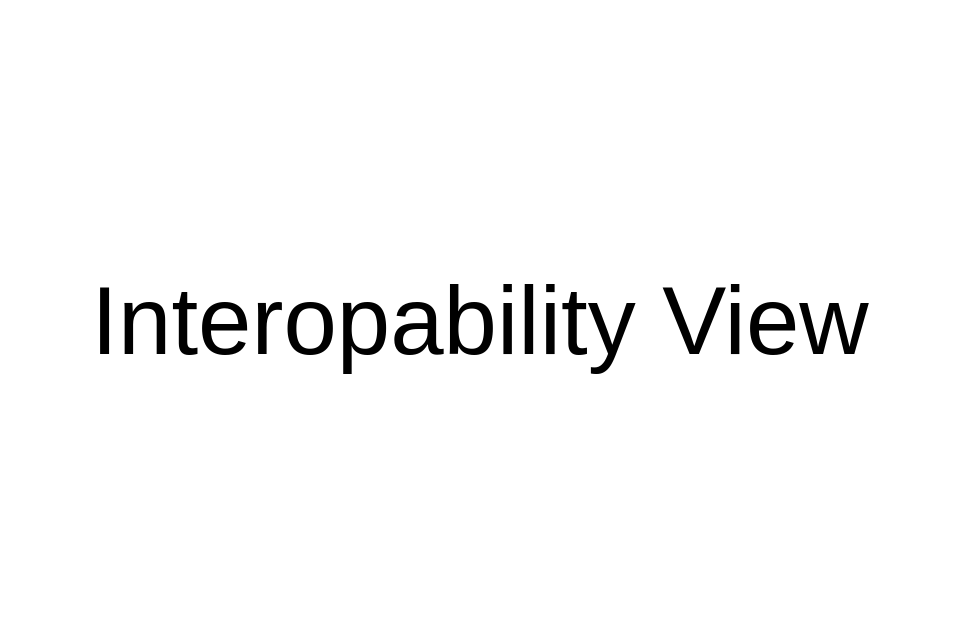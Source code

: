 <mxfile compressed="false" version="18.0.8" type="google">
  <diagram name="INTEROPERABILITY VIEW" id="elSWU1GVEchQaEP6zHaq">
    <mxGraphModel grid="1" page="1" gridSize="10" guides="1" tooltips="1" connect="1" arrows="1" fold="1" pageScale="1" pageWidth="827" pageHeight="1169" math="0" shadow="0">
      <root>
        <mxCell id="PB9p4yJ5IArOYlQr9fzA-0" />
        <mxCell id="PB9p4yJ5IArOYlQr9fzA-1" value="Title" parent="PB9p4yJ5IArOYlQr9fzA-0" />
        <mxCell id="PB9p4yJ5IArOYlQr9fzA-2" value="Interopability View" style="text;html=1;strokeColor=none;fillColor=none;align=center;verticalAlign=middle;whiteSpace=wrap;rounded=0;fontSize=48;opacity=30;" vertex="1" parent="PB9p4yJ5IArOYlQr9fzA-1">
          <mxGeometry x="160" y="200" width="480" height="320" as="geometry" />
        </mxCell>
        <mxCell id="PB9p4yJ5IArOYlQr9fzA-3" value="About" parent="PB9p4yJ5IArOYlQr9fzA-0" />
      </root>
    </mxGraphModel>
  </diagram>
</mxfile>
